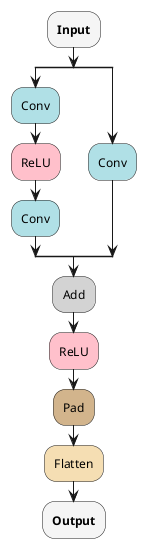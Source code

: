 @startuml onnx
#WhiteSmoke:**Input**;
split 
#PowderBlue:Conv;
#Pink:ReLU;
#PowderBlue:Conv;
split again
#PowderBlue:Conv;
end split
#LightGray:Add;
#Pink:ReLU;
#Tan:Pad;
#Wheat:Flatten;
#WhiteSmoke:**Output**;
@enduml

